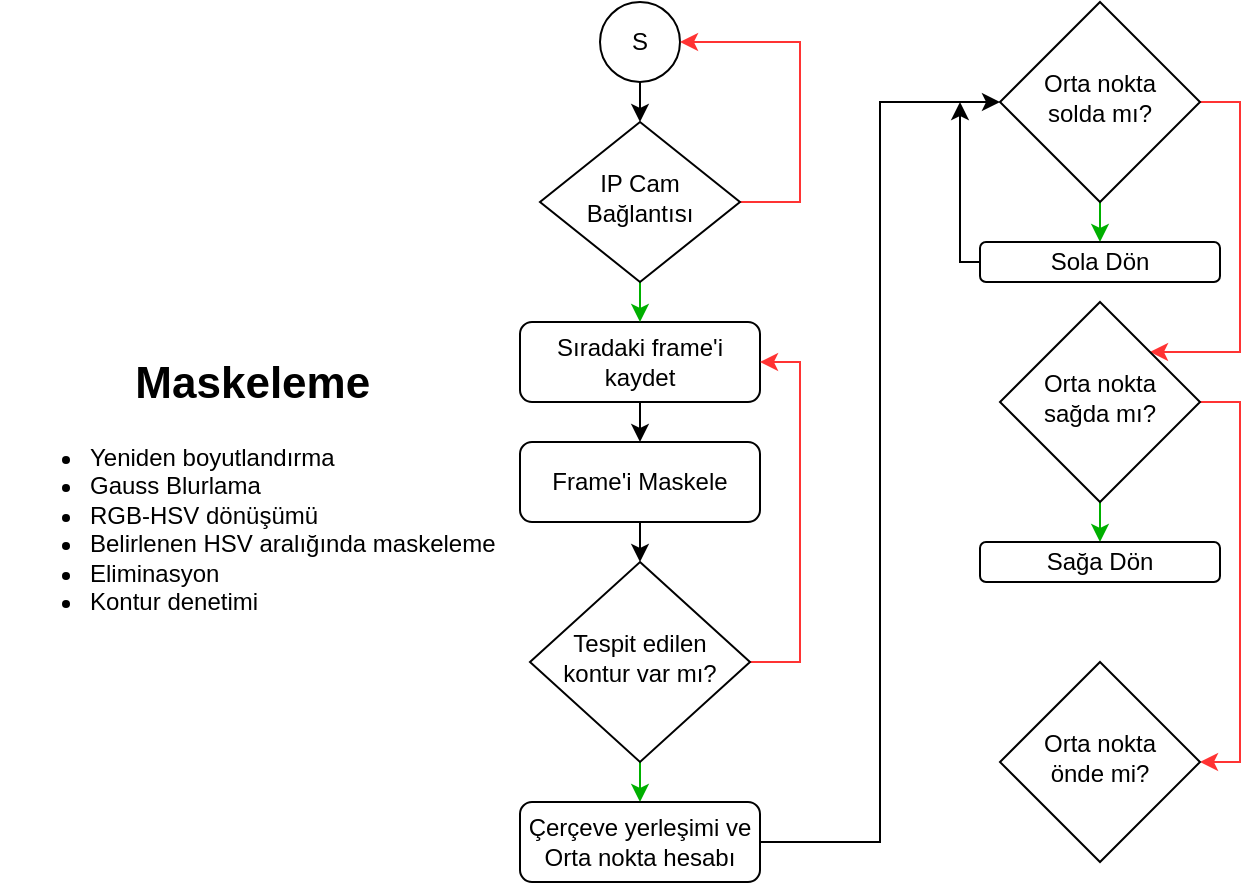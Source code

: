 <mxfile version="20.0.0" type="github">
  <diagram id="C5RBs43oDa-KdzZeNtuy" name="Page-1">
    <mxGraphModel dx="1422" dy="762" grid="1" gridSize="10" guides="1" tooltips="1" connect="1" arrows="1" fold="1" page="1" pageScale="1" pageWidth="827" pageHeight="1169" math="0" shadow="0">
      <root>
        <mxCell id="WIyWlLk6GJQsqaUBKTNV-0" />
        <mxCell id="WIyWlLk6GJQsqaUBKTNV-1" parent="WIyWlLk6GJQsqaUBKTNV-0" />
        <mxCell id="GuvgZEk6o53j5fX8rH_s-7" style="edgeStyle=orthogonalEdgeStyle;rounded=0;orthogonalLoop=1;jettySize=auto;html=1;exitX=0.5;exitY=1;exitDx=0;exitDy=0;entryX=0.5;entryY=0;entryDx=0;entryDy=0;strokeColor=#000000;" edge="1" parent="WIyWlLk6GJQsqaUBKTNV-1" source="WIyWlLk6GJQsqaUBKTNV-3" target="GuvgZEk6o53j5fX8rH_s-6">
          <mxGeometry relative="1" as="geometry" />
        </mxCell>
        <mxCell id="WIyWlLk6GJQsqaUBKTNV-3" value="Sıradaki frame&#39;i kaydet" style="rounded=1;whiteSpace=wrap;html=1;fontSize=12;glass=0;strokeWidth=1;shadow=0;" parent="WIyWlLk6GJQsqaUBKTNV-1" vertex="1">
          <mxGeometry x="260" y="180" width="120" height="40" as="geometry" />
        </mxCell>
        <mxCell id="GuvgZEk6o53j5fX8rH_s-5" style="edgeStyle=orthogonalEdgeStyle;rounded=0;orthogonalLoop=1;jettySize=auto;html=1;exitX=0.5;exitY=1;exitDx=0;exitDy=0;entryX=0.5;entryY=0;entryDx=0;entryDy=0;strokeColor=#000000;" edge="1" parent="WIyWlLk6GJQsqaUBKTNV-1" source="GuvgZEk6o53j5fX8rH_s-0" target="GuvgZEk6o53j5fX8rH_s-2">
          <mxGeometry relative="1" as="geometry" />
        </mxCell>
        <mxCell id="GuvgZEk6o53j5fX8rH_s-0" value="S" style="ellipse;whiteSpace=wrap;html=1;" vertex="1" parent="WIyWlLk6GJQsqaUBKTNV-1">
          <mxGeometry x="300" y="20" width="40" height="40" as="geometry" />
        </mxCell>
        <mxCell id="GuvgZEk6o53j5fX8rH_s-3" style="edgeStyle=orthogonalEdgeStyle;rounded=0;orthogonalLoop=1;jettySize=auto;html=1;exitX=1;exitY=0.5;exitDx=0;exitDy=0;entryX=1;entryY=0.5;entryDx=0;entryDy=0;strokeColor=#FF3333;" edge="1" parent="WIyWlLk6GJQsqaUBKTNV-1" source="GuvgZEk6o53j5fX8rH_s-2" target="GuvgZEk6o53j5fX8rH_s-0">
          <mxGeometry relative="1" as="geometry">
            <mxPoint x="400" y="40" as="targetPoint" />
            <Array as="points">
              <mxPoint x="400" y="120" />
              <mxPoint x="400" y="40" />
            </Array>
          </mxGeometry>
        </mxCell>
        <mxCell id="GuvgZEk6o53j5fX8rH_s-4" style="edgeStyle=orthogonalEdgeStyle;rounded=0;orthogonalLoop=1;jettySize=auto;html=1;exitX=0.5;exitY=1;exitDx=0;exitDy=0;entryX=0.5;entryY=0;entryDx=0;entryDy=0;strokeColor=#00B000;" edge="1" parent="WIyWlLk6GJQsqaUBKTNV-1" source="GuvgZEk6o53j5fX8rH_s-2" target="WIyWlLk6GJQsqaUBKTNV-3">
          <mxGeometry relative="1" as="geometry" />
        </mxCell>
        <mxCell id="GuvgZEk6o53j5fX8rH_s-2" value="IP Cam Bağlantısı" style="rhombus;whiteSpace=wrap;html=1;shadow=0;fontFamily=Helvetica;fontSize=12;align=center;strokeWidth=1;spacing=6;spacingTop=-4;" vertex="1" parent="WIyWlLk6GJQsqaUBKTNV-1">
          <mxGeometry x="270" y="80" width="100" height="80" as="geometry" />
        </mxCell>
        <mxCell id="GuvgZEk6o53j5fX8rH_s-11" style="edgeStyle=orthogonalEdgeStyle;rounded=0;orthogonalLoop=1;jettySize=auto;html=1;exitX=0.5;exitY=1;exitDx=0;exitDy=0;entryX=0.5;entryY=0;entryDx=0;entryDy=0;fontSize=22;strokeColor=#000000;" edge="1" parent="WIyWlLk6GJQsqaUBKTNV-1" source="GuvgZEk6o53j5fX8rH_s-6" target="GuvgZEk6o53j5fX8rH_s-10">
          <mxGeometry relative="1" as="geometry" />
        </mxCell>
        <mxCell id="GuvgZEk6o53j5fX8rH_s-6" value="Frame&#39;i Maskele" style="rounded=1;whiteSpace=wrap;html=1;fontSize=12;glass=0;strokeWidth=1;shadow=0;" vertex="1" parent="WIyWlLk6GJQsqaUBKTNV-1">
          <mxGeometry x="260" y="240" width="120" height="40" as="geometry" />
        </mxCell>
        <mxCell id="GuvgZEk6o53j5fX8rH_s-8" value="&lt;h1 style=&quot;text-align: center;&quot;&gt;&lt;font style=&quot;font-size: 22px;&quot;&gt;Maskeleme&lt;/font&gt;&lt;/h1&gt;&lt;div&gt;&lt;ul&gt;&lt;li style=&quot;text-align: justify;&quot;&gt;Yeniden boyutlandırma&lt;/li&gt;&lt;li style=&quot;text-align: justify;&quot;&gt;Gauss Blurlama&lt;/li&gt;&lt;li style=&quot;text-align: justify;&quot;&gt;RGB-HSV dönüşümü&lt;/li&gt;&lt;li style=&quot;text-align: justify;&quot;&gt;Belirlenen HSV aralığında maskeleme&lt;/li&gt;&lt;li style=&quot;text-align: justify;&quot;&gt;Eliminasyon&lt;/li&gt;&lt;li style=&quot;text-align: justify;&quot;&gt;Kontur denetimi&lt;/li&gt;&lt;/ul&gt;&lt;/div&gt;" style="text;html=1;strokeColor=none;fillColor=none;spacing=5;spacingTop=-20;whiteSpace=wrap;overflow=hidden;rounded=0;align=left;" vertex="1" parent="WIyWlLk6GJQsqaUBKTNV-1">
          <mxGeometry y="190" width="260" height="140" as="geometry" />
        </mxCell>
        <mxCell id="GuvgZEk6o53j5fX8rH_s-12" style="edgeStyle=orthogonalEdgeStyle;rounded=0;orthogonalLoop=1;jettySize=auto;html=1;fontSize=22;strokeColor=#FF3333;entryX=1;entryY=0.5;entryDx=0;entryDy=0;" edge="1" parent="WIyWlLk6GJQsqaUBKTNV-1" source="GuvgZEk6o53j5fX8rH_s-10" target="WIyWlLk6GJQsqaUBKTNV-3">
          <mxGeometry relative="1" as="geometry">
            <mxPoint x="440" y="200" as="targetPoint" />
            <Array as="points">
              <mxPoint x="400" y="350" />
              <mxPoint x="400" y="200" />
            </Array>
          </mxGeometry>
        </mxCell>
        <mxCell id="GuvgZEk6o53j5fX8rH_s-15" style="edgeStyle=orthogonalEdgeStyle;rounded=0;orthogonalLoop=1;jettySize=auto;html=1;exitX=0.5;exitY=1;exitDx=0;exitDy=0;entryX=0.5;entryY=0;entryDx=0;entryDy=0;fontSize=22;strokeColor=#00B000;" edge="1" parent="WIyWlLk6GJQsqaUBKTNV-1" source="GuvgZEk6o53j5fX8rH_s-10" target="GuvgZEk6o53j5fX8rH_s-13">
          <mxGeometry relative="1" as="geometry" />
        </mxCell>
        <mxCell id="GuvgZEk6o53j5fX8rH_s-10" value="Tespit edilen kontur var mı?" style="rhombus;whiteSpace=wrap;html=1;shadow=0;fontFamily=Helvetica;fontSize=12;align=center;strokeWidth=1;spacing=6;spacingTop=-4;" vertex="1" parent="WIyWlLk6GJQsqaUBKTNV-1">
          <mxGeometry x="265" y="300" width="110" height="100" as="geometry" />
        </mxCell>
        <mxCell id="GuvgZEk6o53j5fX8rH_s-16" style="edgeStyle=orthogonalEdgeStyle;rounded=0;orthogonalLoop=1;jettySize=auto;html=1;exitX=1;exitY=0.5;exitDx=0;exitDy=0;fontSize=22;strokeColor=#000000;entryX=0;entryY=0.5;entryDx=0;entryDy=0;" edge="1" parent="WIyWlLk6GJQsqaUBKTNV-1" source="GuvgZEk6o53j5fX8rH_s-13" target="GuvgZEk6o53j5fX8rH_s-17">
          <mxGeometry relative="1" as="geometry">
            <mxPoint x="450" y="70" as="targetPoint" />
            <Array as="points">
              <mxPoint x="440" y="440" />
              <mxPoint x="440" y="70" />
            </Array>
          </mxGeometry>
        </mxCell>
        <mxCell id="GuvgZEk6o53j5fX8rH_s-13" value="Çerçeve yerleşimi ve Orta nokta hesabı" style="rounded=1;whiteSpace=wrap;html=1;fontSize=12;glass=0;strokeWidth=1;shadow=0;" vertex="1" parent="WIyWlLk6GJQsqaUBKTNV-1">
          <mxGeometry x="260" y="420" width="120" height="40" as="geometry" />
        </mxCell>
        <mxCell id="GuvgZEk6o53j5fX8rH_s-19" style="edgeStyle=orthogonalEdgeStyle;rounded=0;orthogonalLoop=1;jettySize=auto;html=1;exitX=0.5;exitY=1;exitDx=0;exitDy=0;entryX=0.5;entryY=0;entryDx=0;entryDy=0;fontSize=22;strokeColor=#00B000;" edge="1" parent="WIyWlLk6GJQsqaUBKTNV-1" source="GuvgZEk6o53j5fX8rH_s-17" target="GuvgZEk6o53j5fX8rH_s-18">
          <mxGeometry relative="1" as="geometry" />
        </mxCell>
        <mxCell id="GuvgZEk6o53j5fX8rH_s-21" style="edgeStyle=orthogonalEdgeStyle;rounded=0;orthogonalLoop=1;jettySize=auto;html=1;exitX=1;exitY=0.5;exitDx=0;exitDy=0;fontSize=22;strokeColor=#FF3333;entryX=1;entryY=0;entryDx=0;entryDy=0;" edge="1" parent="WIyWlLk6GJQsqaUBKTNV-1" source="GuvgZEk6o53j5fX8rH_s-17" target="GuvgZEk6o53j5fX8rH_s-20">
          <mxGeometry relative="1" as="geometry">
            <mxPoint x="610" y="230" as="targetPoint" />
            <Array as="points">
              <mxPoint x="620" y="70" />
              <mxPoint x="620" y="195" />
            </Array>
          </mxGeometry>
        </mxCell>
        <mxCell id="GuvgZEk6o53j5fX8rH_s-17" value="Orta nokta&lt;br&gt;solda mı?" style="rhombus;whiteSpace=wrap;html=1;shadow=0;fontFamily=Helvetica;fontSize=12;align=center;strokeWidth=1;spacing=6;spacingTop=-4;" vertex="1" parent="WIyWlLk6GJQsqaUBKTNV-1">
          <mxGeometry x="500" y="20" width="100" height="100" as="geometry" />
        </mxCell>
        <mxCell id="GuvgZEk6o53j5fX8rH_s-22" style="edgeStyle=orthogonalEdgeStyle;rounded=0;orthogonalLoop=1;jettySize=auto;html=1;exitX=0;exitY=0.5;exitDx=0;exitDy=0;fontSize=22;strokeColor=#000000;" edge="1" parent="WIyWlLk6GJQsqaUBKTNV-1" source="GuvgZEk6o53j5fX8rH_s-18">
          <mxGeometry relative="1" as="geometry">
            <mxPoint x="480" y="70" as="targetPoint" />
            <Array as="points">
              <mxPoint x="480" y="150" />
            </Array>
          </mxGeometry>
        </mxCell>
        <mxCell id="GuvgZEk6o53j5fX8rH_s-18" value="Sola Dön" style="rounded=1;whiteSpace=wrap;html=1;fontSize=12;glass=0;strokeWidth=1;shadow=0;" vertex="1" parent="WIyWlLk6GJQsqaUBKTNV-1">
          <mxGeometry x="490" y="140" width="120" height="20" as="geometry" />
        </mxCell>
        <mxCell id="GuvgZEk6o53j5fX8rH_s-24" style="edgeStyle=orthogonalEdgeStyle;rounded=0;orthogonalLoop=1;jettySize=auto;html=1;exitX=0.5;exitY=1;exitDx=0;exitDy=0;entryX=0.5;entryY=0;entryDx=0;entryDy=0;fontSize=22;strokeColor=#00B000;" edge="1" parent="WIyWlLk6GJQsqaUBKTNV-1" source="GuvgZEk6o53j5fX8rH_s-20" target="GuvgZEk6o53j5fX8rH_s-23">
          <mxGeometry relative="1" as="geometry" />
        </mxCell>
        <mxCell id="GuvgZEk6o53j5fX8rH_s-26" style="edgeStyle=orthogonalEdgeStyle;rounded=0;orthogonalLoop=1;jettySize=auto;html=1;exitX=1;exitY=0.5;exitDx=0;exitDy=0;fontSize=22;strokeColor=#FF3333;entryX=1;entryY=0.5;entryDx=0;entryDy=0;" edge="1" parent="WIyWlLk6GJQsqaUBKTNV-1" source="GuvgZEk6o53j5fX8rH_s-20" target="GuvgZEk6o53j5fX8rH_s-25">
          <mxGeometry relative="1" as="geometry">
            <mxPoint x="620" y="400" as="targetPoint" />
          </mxGeometry>
        </mxCell>
        <mxCell id="GuvgZEk6o53j5fX8rH_s-20" value="Orta nokta&lt;br&gt;sağda mı?" style="rhombus;whiteSpace=wrap;html=1;shadow=0;fontFamily=Helvetica;fontSize=12;align=center;strokeWidth=1;spacing=6;spacingTop=-4;" vertex="1" parent="WIyWlLk6GJQsqaUBKTNV-1">
          <mxGeometry x="500" y="170" width="100" height="100" as="geometry" />
        </mxCell>
        <mxCell id="GuvgZEk6o53j5fX8rH_s-23" value="Sağa Dön" style="rounded=1;whiteSpace=wrap;html=1;fontSize=12;glass=0;strokeWidth=1;shadow=0;" vertex="1" parent="WIyWlLk6GJQsqaUBKTNV-1">
          <mxGeometry x="490" y="290" width="120" height="20" as="geometry" />
        </mxCell>
        <mxCell id="GuvgZEk6o53j5fX8rH_s-25" value="Orta nokta&lt;br&gt;önde mi?" style="rhombus;whiteSpace=wrap;html=1;shadow=0;fontFamily=Helvetica;fontSize=12;align=center;strokeWidth=1;spacing=6;spacingTop=-4;" vertex="1" parent="WIyWlLk6GJQsqaUBKTNV-1">
          <mxGeometry x="500" y="350" width="100" height="100" as="geometry" />
        </mxCell>
      </root>
    </mxGraphModel>
  </diagram>
</mxfile>
